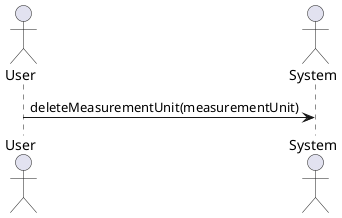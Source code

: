 @startuml delete_measurement_unit

skinparam backgroundColor #FFFFFF


actor User
actor System


User -> System: deleteMeasurementUnit(measurementUnit)


@enduml

